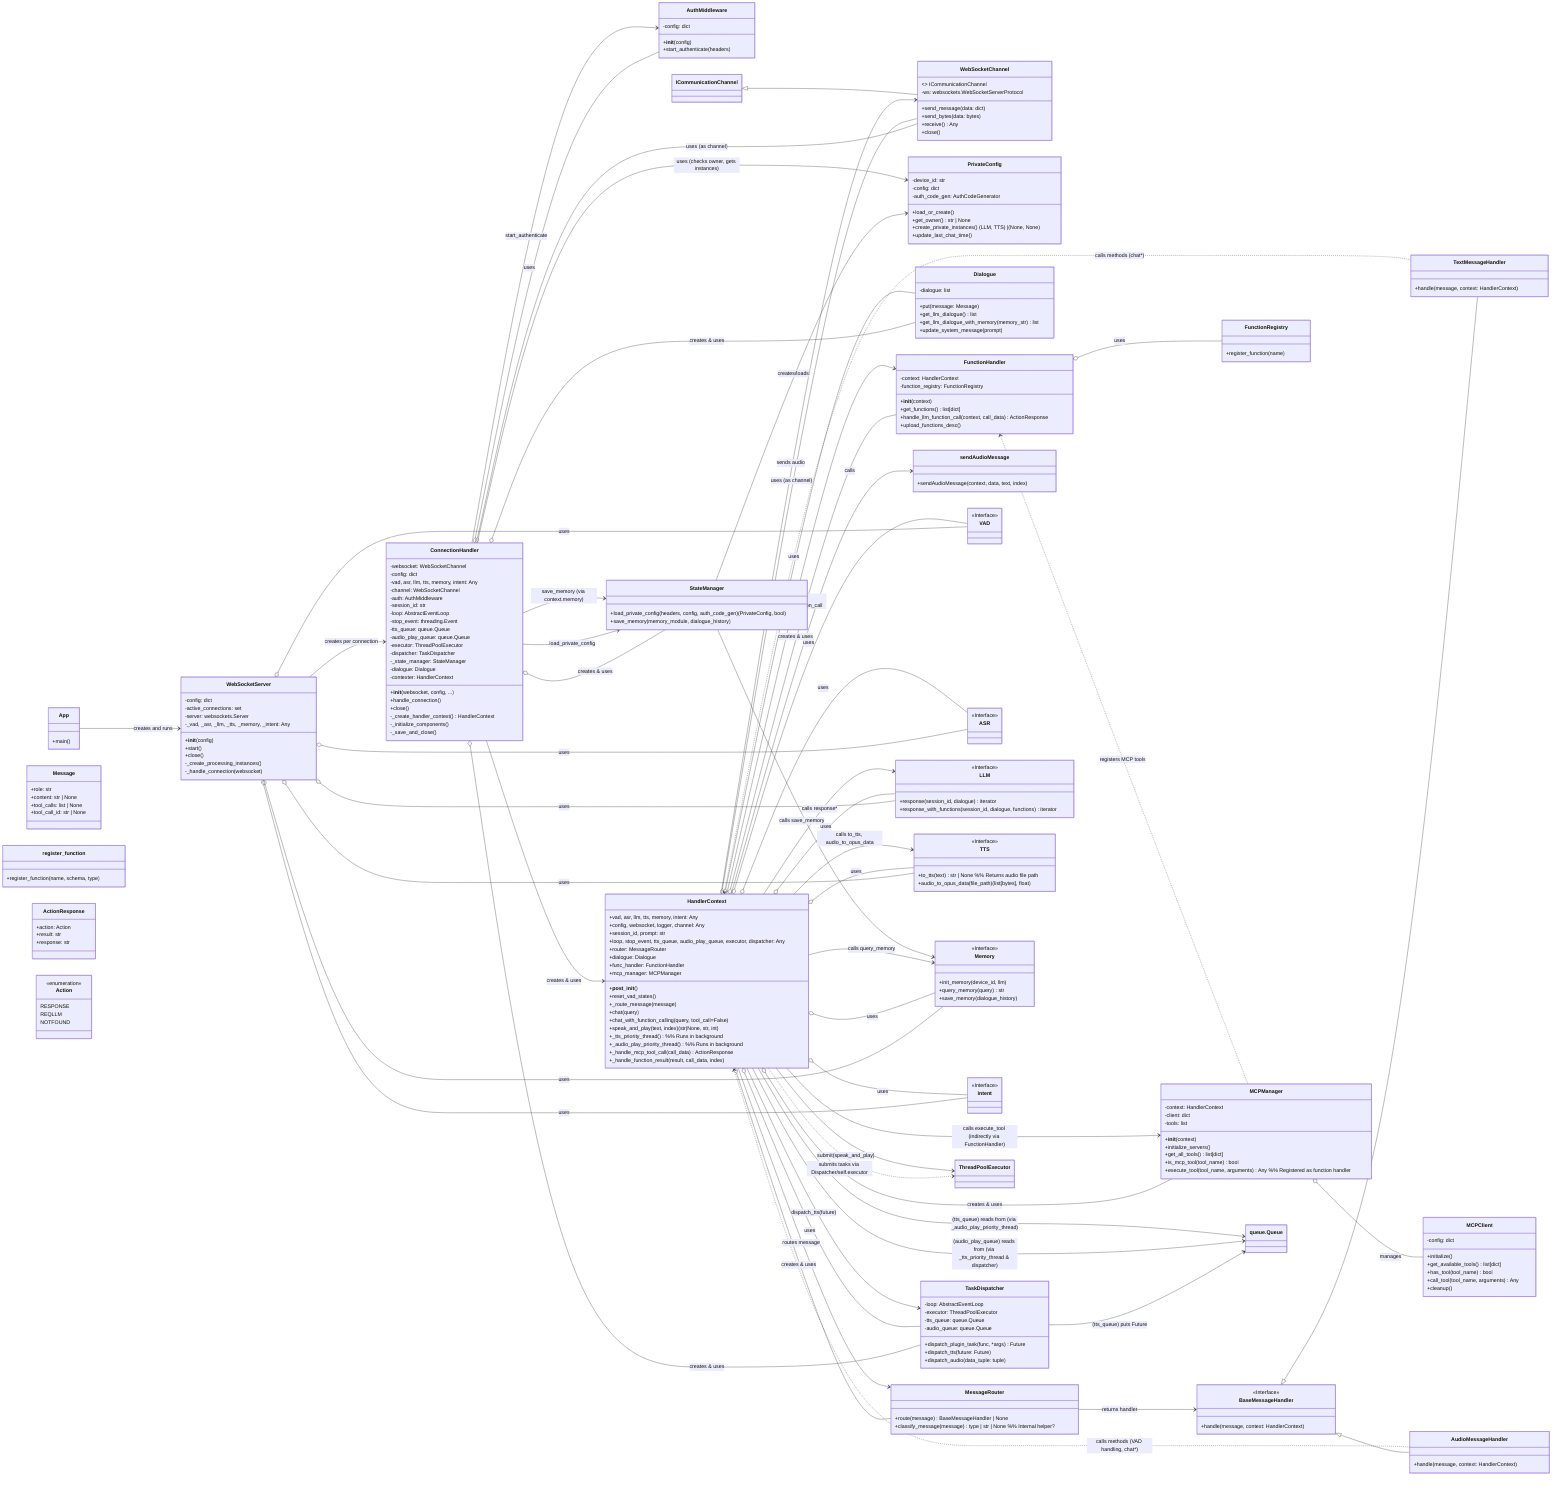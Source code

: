classDiagram
    direction LR

    %% --- Core Server & Connection ---
    class App {
        +main()
    }
    class WebSocketServer {
        -config: dict
        -active_connections: set<ConnectionHandler>
        -server: websockets.Server
        -_vad, _asr, _llm, _tts, _memory, _intent: Any
        +__init__(config)
        +start()
        +close()
        -_create_processing_instances()
        -_handle_connection(websocket)
    }
    class ConnectionHandler {
        -websocket: WebSocketChannel
        -config: dict
        -vad, asr, llm, tts, memory, intent: Any
        -channel: WebSocketChannel
        -auth: AuthMiddleware
        -session_id: str
        -loop: AbstractEventLoop
        -stop_event: threading.Event
        -tts_queue: queue.Queue
        -audio_play_queue: queue.Queue
        -executor: ThreadPoolExecutor
        -dispatcher: TaskDispatcher
        -_state_manager: StateManager
        -dialogue: Dialogue
        -contexter: HandlerContext
        +__init__(websocket, config, ...)
        +handle_connection()
        +close()
        -_create_handler_context() HandlerContext
        -_initialize_components()
        -_save_and_close()
    }
    class WebSocketChannel {
        <<Interface>> ICommunicationChannel
        -ws: websockets.WebSocketServerProtocol
        +send_message(data: dict)
        +send_bytes(data: bytes)
        +receive() Any
        +close()
    }
    class AuthMiddleware {
        -config: dict
        +__init__(config)
        +start_authenticate(headers)
    }

    %% --- State & Tasks ---
    class StateManager {
        +load_private_config(headers, config, auth_code_gen) (PrivateConfig, bool)
        +save_memory(memory_module, dialogue_history)
    }
    class PrivateConfig {
        -device_id: str
        -config: dict
        -auth_code_gen: AuthCodeGenerator
        +load_or_create()
        +get_owner() str | None
        +create_private_instances() (LLM, TTS) | (None, None)
        +update_last_chat_time()
    }
    class TaskDispatcher {
        -loop: AbstractEventLoop
        -executor: ThreadPoolExecutor
        -tts_queue: queue.Queue
        -audio_queue: queue.Queue
        +dispatch_plugin_task(func, *args) Future
        +dispatch_tts(future: Future)
        +dispatch_audio(data_tuple: tuple)
    }
    class Dialogue {
        -dialogue: list<Message>
        +put(message: Message)
        +get_llm_dialogue() list
        +get_llm_dialogue_with_memory(memory_str) list
        +update_system_message(prompt)
    }
    class Message {
        +role: str
        +content: str | None
        +tool_calls: list | None
        +tool_call_id: str | None
    }

    %% --- Message Handling & Context ---
    class HandlerContext {
        %% Holds all components & state for message processing
        +vad, asr, llm, tts, memory, intent: Any
        +config, websocket, logger, channel: Any
        +session_id, prompt: str
        +loop, stop_event, tts_queue, audio_play_queue, executor, dispatcher: Any
        +router: MessageRouter
        +dialogue: Dialogue
        +func_handler: FunctionHandler
        +mcp_manager: MCPManager
        %% Client state vars...
        +__post_init__()
        +reset_vad_states()
        +_route_message(message)
        +chat(query)
        +chat_with_function_calling(query, tool_call=False)
        +speak_and_play(text, index) (str|None, str, int)
        +_tts_priority_thread() %% Runs in background
        +_audio_play_priority_thread() %% Runs in background
        +_handle_mcp_tool_call(call_data) ActionResponse
        +_handle_function_result(result, call_data, index)
    }
    class MessageRouter {
        +route(message) BaseMessageHandler | None
        +classify_message(message) type | str | None %% Internal helper?
    }
    class BaseMessageHandler {
        <<Interface>>
        +handle(message, context: HandlerContext)
    }
    class TextMessageHandler {
        +handle(message, context: HandlerContext)
    }
    class AudioMessageHandler {
        +handle(message, context: HandlerContext)
    }
    class sendAudioMessage {
         %% Likely a function, not a class
         +sendAudioMessage(context, data, text, index)
    }


    %% --- Core Processing Modules (Interfaces/Placeholders) ---
    class VAD { <<Interface>> }
    class ASR { <<Interface>> }
    class LLM {
        <<Interface>>
        +response(session_id, dialogue) iterator
        +response_with_functions(session_id, dialogue, functions) iterator
    }
    class TTS {
        <<Interface>>
        +to_tts(text) str | None %% Returns audio file path
        +audio_to_opus_data(file_path) (list[bytes], float)
    }
    class Memory {
        <<Interface>>
        +init_memory(device_id, llm)
        +query_memory(query) str
        +save_memory(dialogue_history)
    }
    class Intent {
        <<Interface>>
        %% Methods for intent detection if not using function calling
    }


    %% --- Function/Plugin Handling ---
    class FunctionHandler {
        -context: HandlerContext
        -function_registry: FunctionRegistry
        +__init__(context)
        +get_functions() list[dict]
        +handle_llm_function_call(context, call_data) ActionResponse
        +upload_functions_desc()
    }
    class FunctionRegistry {
         %% Manages registered functions internally
         +register_function(name)
    }
    class register_function {
        %% Decorator
        +register_function(name, schema, type)
    }
    class ActionResponse {
        +action: Action
        +result: str
        +response: str
    }
    class Action {
        <<enumeration>>
        RESPONSE
        REQLLM
        NOTFOUND
    }

    %% --- MCP (External Tools) ---
    class MCPManager {
        -context: HandlerContext
        -client: dict<str, MCPClient>
        -tools: list<dict>
        +__init__(context)
        +initialize_servers()
        +get_all_tools() list[dict]
        +is_mcp_tool(tool_name) bool
        +execute_tool(tool_name, arguments) Any %% Registered as function handler
    }
    class MCPClient {
        -config: dict
        +initialize()
        +get_available_tools() list[dict]
        +has_tool(tool_name) bool
        +call_tool(tool_name, arguments) Any
        +cleanup()
    }


    %% --- Relationships ---
    App --> WebSocketServer : creates and runs
    WebSocketServer --> ConnectionHandler : creates per connection
    WebSocketServer o-- VAD : uses
    WebSocketServer o-- ASR : uses
    WebSocketServer o-- LLM : uses
    WebSocketServer o-- TTS : uses
    WebSocketServer o-- Memory : uses
    WebSocketServer o-- Intent : uses

    ConnectionHandler o-- WebSocketChannel : uses (as channel)
    ConnectionHandler o-- AuthMiddleware : uses
    ConnectionHandler o-- TaskDispatcher : creates & uses
    ConnectionHandler o-- StateManager : creates & uses
    ConnectionHandler o-- Dialogue : creates & uses
    ConnectionHandler --> HandlerContext : creates & uses

    HandlerContext o-- MessageRouter : creates & uses
    HandlerContext o-- Dialogue : uses
    HandlerContext o-- FunctionHandler : creates & uses
    HandlerContext o-- MCPManager : creates & uses
    HandlerContext o-- VAD : uses
    HandlerContext o-- ASR : uses
    HandlerContext o-- LLM : uses
    HandlerContext o-- TTS : uses
    HandlerContext o-- Memory : uses
    HandlerContext o-- Intent : uses
    HandlerContext o-- TaskDispatcher : uses
    HandlerContext o-- WebSocketChannel : uses (as channel)
    HandlerContext ..> ThreadPoolExecutor : submits tasks via Dispatcher/self.executor

    %% Message Handling Flow
    HandlerContext --> MessageRouter : routes message
    MessageRouter --> BaseMessageHandler : returns handler
    BaseMessageHandler <|-- TextMessageHandler
    BaseMessageHandler <|-- AudioMessageHandler
    TextMessageHandler ..> HandlerContext : calls methods (chat*)
    AudioMessageHandler ..> HandlerContext : calls methods (VAD handling, chat*)

    %% Chat & Function Call Flow
    HandlerContext --> LLM : calls response*
    HandlerContext --> Memory : calls query_memory
    HandlerContext --> FunctionHandler : calls handle_llm_function_call
    HandlerContext --> MCPManager : calls execute_tool (indirectly via FunctionHandler)
    FunctionHandler <.. MCPManager : registers MCP tools
    FunctionHandler o-- FunctionRegistry : uses
    MCPManager o-- MCPClient : manages
    HandlerContext --> TaskDispatcher : dispatch_tts(future)
    HandlerContext --> ThreadPoolExecutor : submit(speak_and_play)

    %% TTS/Audio Flow
    TaskDispatcher --> queue.Queue : (tts_queue) puts Future
    HandlerContext --> queue.Queue : (audio_play_queue) reads from (via _tts_priority_thread & dispatcher)
    HandlerContext --> queue.Queue : (tts_queue) reads from (via _audio_play_priority_thread)
    HandlerContext --> sendAudioMessage : calls
    HandlerContext --> TTS : calls to_tts, audio_to_opus_data
    HandlerContext --> WebSocketChannel : sends audio

    %% State Management
    ConnectionHandler --> StateManager : load_private_config
    ConnectionHandler --> StateManager : save_memory (via context.memory)
    StateManager --> PrivateConfig : creates/loads
    StateManager --> Memory : calls save_memory

    %% Authentication
    ConnectionHandler --> AuthMiddleware : start_authenticate
    ConnectionHandler --> PrivateConfig : uses (checks owner, gets instances)


    %% Interfaces/Implementations
    ICommunicationChannel <|-- WebSocketChannel